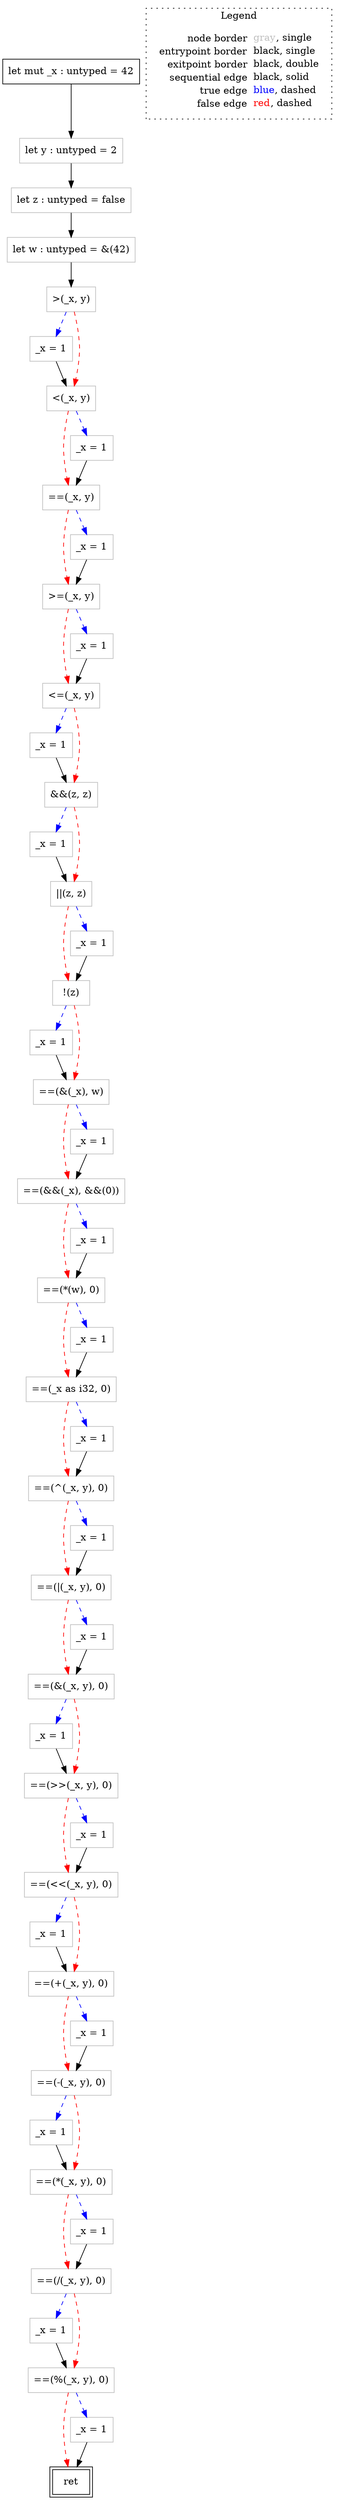 digraph {
	"node0" [shape="rect",color="black",label=<let mut _x : untyped = 42>];
	"node1" [shape="rect",color="gray",label=<==(_x, y)>];
	"node2" [shape="rect",color="gray",label=<==(&amp;&amp;(_x), &amp;&amp;(0))>];
	"node3" [shape="rect",color="black",peripheries="2",label=<ret>];
	"node4" [shape="rect",color="gray",label=<_x = 1>];
	"node5" [shape="rect",color="gray",label=<let y : untyped = 2>];
	"node6" [shape="rect",color="gray",label=<_x = 1>];
	"node7" [shape="rect",color="gray",label=<_x = 1>];
	"node8" [shape="rect",color="gray",label=<_x = 1>];
	"node9" [shape="rect",color="gray",label=<==(&amp;(_x), w)>];
	"node10" [shape="rect",color="gray",label=<_x = 1>];
	"node11" [shape="rect",color="gray",label=<==(-(_x, y), 0)>];
	"node12" [shape="rect",color="gray",label=<!(z)>];
	"node13" [shape="rect",color="gray",label=<==(_x as i32, 0)>];
	"node14" [shape="rect",color="gray",label=<&lt;=(_x, y)>];
	"node15" [shape="rect",color="gray",label=<==(/(_x, y), 0)>];
	"node16" [shape="rect",color="gray",label=<_x = 1>];
	"node17" [shape="rect",color="gray",label=<==(*(_x, y), 0)>];
	"node18" [shape="rect",color="gray",label=<let z : untyped = false>];
	"node19" [shape="rect",color="gray",label=<==(|(_x, y), 0)>];
	"node20" [shape="rect",color="gray",label=<==(&lt;&lt;(_x, y), 0)>];
	"node21" [shape="rect",color="gray",label=<&gt;=(_x, y)>];
	"node22" [shape="rect",color="gray",label=<==(*(w), 0)>];
	"node23" [shape="rect",color="gray",label=<_x = 1>];
	"node24" [shape="rect",color="gray",label=<_x = 1>];
	"node25" [shape="rect",color="gray",label=<==(&gt;&gt;(_x, y), 0)>];
	"node26" [shape="rect",color="gray",label=<_x = 1>];
	"node27" [shape="rect",color="gray",label=<||(z, z)>];
	"node28" [shape="rect",color="gray",label=<_x = 1>];
	"node29" [shape="rect",color="gray",label=<_x = 1>];
	"node30" [shape="rect",color="gray",label=<let w : untyped = &amp;(42)>];
	"node31" [shape="rect",color="gray",label=<_x = 1>];
	"node32" [shape="rect",color="gray",label=<_x = 1>];
	"node33" [shape="rect",color="gray",label=<&gt;(_x, y)>];
	"node34" [shape="rect",color="gray",label=<==(^(_x, y), 0)>];
	"node35" [shape="rect",color="gray",label=<&lt;(_x, y)>];
	"node36" [shape="rect",color="gray",label=<_x = 1>];
	"node37" [shape="rect",color="gray",label=<==(&amp;(_x, y), 0)>];
	"node38" [shape="rect",color="gray",label=<==(+(_x, y), 0)>];
	"node39" [shape="rect",color="gray",label=<==(%(_x, y), 0)>];
	"node40" [shape="rect",color="gray",label=<_x = 1>];
	"node41" [shape="rect",color="gray",label=<_x = 1>];
	"node42" [shape="rect",color="gray",label=<_x = 1>];
	"node43" [shape="rect",color="gray",label=<_x = 1>];
	"node44" [shape="rect",color="gray",label=<_x = 1>];
	"node45" [shape="rect",color="gray",label=<&amp;&amp;(z, z)>];
	"node46" [shape="rect",color="gray",label=<_x = 1>];
	"node47" [shape="rect",color="gray",label=<_x = 1>];
	"node48" [shape="rect",color="gray",label=<_x = 1>];
	"node1" -> "node21" [color="red",style="dashed"];
	"node1" -> "node47" [color="blue",style="dashed"];
	"node2" -> "node22" [color="red",style="dashed"];
	"node2" -> "node48" [color="blue",style="dashed"];
	"node4" -> "node39" [color="black"];
	"node5" -> "node18" [color="black"];
	"node6" -> "node1" [color="black"];
	"node7" -> "node9" [color="black"];
	"node8" -> "node2" [color="black"];
	"node9" -> "node2" [color="red",style="dashed"];
	"node9" -> "node8" [color="blue",style="dashed"];
	"node10" -> "node25" [color="black"];
	"node11" -> "node17" [color="red",style="dashed"];
	"node11" -> "node16" [color="blue",style="dashed"];
	"node12" -> "node7" [color="blue",style="dashed"];
	"node12" -> "node9" [color="red",style="dashed"];
	"node13" -> "node36" [color="blue",style="dashed"];
	"node13" -> "node34" [color="red",style="dashed"];
	"node14" -> "node43" [color="blue",style="dashed"];
	"node14" -> "node45" [color="red",style="dashed"];
	"node15" -> "node39" [color="red",style="dashed"];
	"node15" -> "node4" [color="blue",style="dashed"];
	"node16" -> "node17" [color="black"];
	"node17" -> "node31" [color="blue",style="dashed"];
	"node17" -> "node15" [color="red",style="dashed"];
	"node18" -> "node30" [color="black"];
	"node19" -> "node37" [color="red",style="dashed"];
	"node19" -> "node46" [color="blue",style="dashed"];
	"node20" -> "node32" [color="blue",style="dashed"];
	"node20" -> "node38" [color="red",style="dashed"];
	"node21" -> "node14" [color="red",style="dashed"];
	"node21" -> "node23" [color="blue",style="dashed"];
	"node22" -> "node13" [color="red",style="dashed"];
	"node22" -> "node41" [color="blue",style="dashed"];
	"node23" -> "node14" [color="black"];
	"node24" -> "node27" [color="black"];
	"node25" -> "node20" [color="red",style="dashed"];
	"node25" -> "node42" [color="blue",style="dashed"];
	"node26" -> "node19" [color="black"];
	"node27" -> "node44" [color="blue",style="dashed"];
	"node27" -> "node12" [color="red",style="dashed"];
	"node28" -> "node3" [color="black"];
	"node29" -> "node35" [color="black"];
	"node30" -> "node33" [color="black"];
	"node31" -> "node15" [color="black"];
	"node32" -> "node38" [color="black"];
	"node33" -> "node29" [color="blue",style="dashed"];
	"node33" -> "node35" [color="red",style="dashed"];
	"node34" -> "node19" [color="red",style="dashed"];
	"node34" -> "node26" [color="blue",style="dashed"];
	"node35" -> "node1" [color="red",style="dashed"];
	"node35" -> "node6" [color="blue",style="dashed"];
	"node36" -> "node34" [color="black"];
	"node37" -> "node10" [color="blue",style="dashed"];
	"node37" -> "node25" [color="red",style="dashed"];
	"node38" -> "node11" [color="red",style="dashed"];
	"node38" -> "node40" [color="blue",style="dashed"];
	"node39" -> "node28" [color="blue",style="dashed"];
	"node39" -> "node3" [color="red",style="dashed"];
	"node40" -> "node11" [color="black"];
	"node41" -> "node13" [color="black"];
	"node42" -> "node20" [color="black"];
	"node43" -> "node45" [color="black"];
	"node44" -> "node12" [color="black"];
	"node45" -> "node27" [color="red",style="dashed"];
	"node45" -> "node24" [color="blue",style="dashed"];
	"node0" -> "node5" [color="black"];
	"node46" -> "node37" [color="black"];
	"node47" -> "node21" [color="black"];
	"node48" -> "node22" [color="black"];
subgraph cluster_legend {
	label="Legend";
	style=dotted;
	node [shape=plaintext];
	"legend" [label=<<table border="0" cellpadding="2" cellspacing="0" cellborder="0"><tr><td align="right">node border&nbsp;</td><td align="left"><font color="gray">gray</font>, single</td></tr><tr><td align="right">entrypoint border&nbsp;</td><td align="left"><font color="black">black</font>, single</td></tr><tr><td align="right">exitpoint border&nbsp;</td><td align="left"><font color="black">black</font>, double</td></tr><tr><td align="right">sequential edge&nbsp;</td><td align="left"><font color="black">black</font>, solid</td></tr><tr><td align="right">true edge&nbsp;</td><td align="left"><font color="blue">blue</font>, dashed</td></tr><tr><td align="right">false edge&nbsp;</td><td align="left"><font color="red">red</font>, dashed</td></tr></table>>];
}

}
